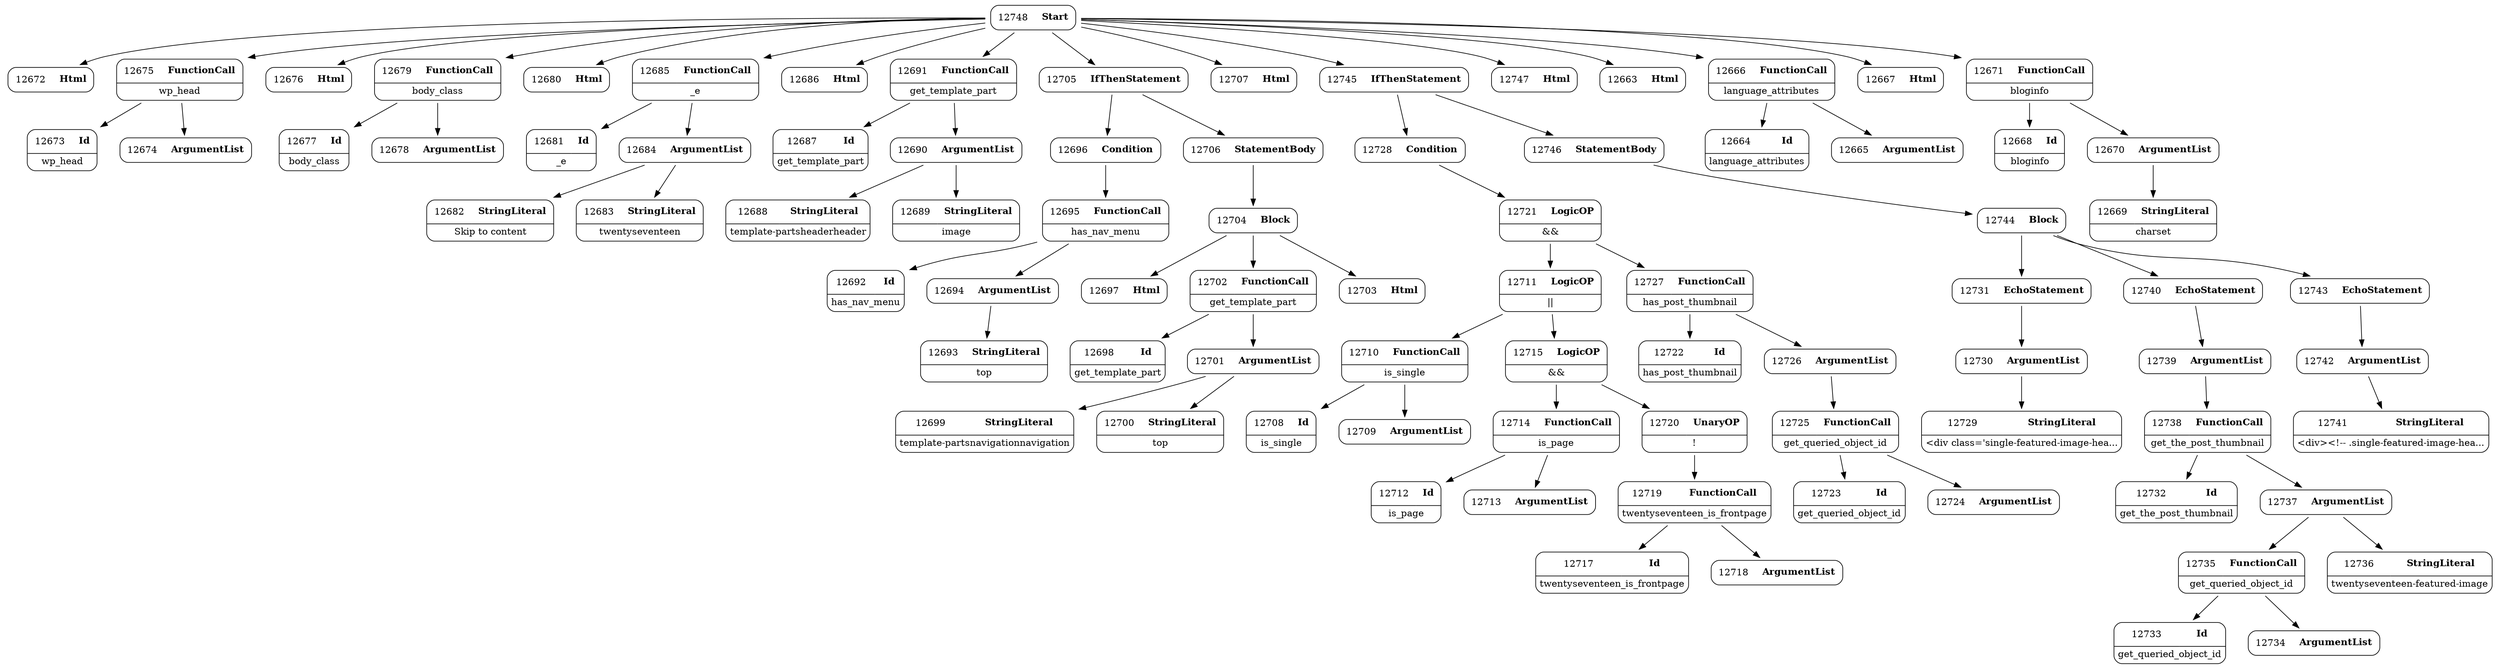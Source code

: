 digraph ast {
node [shape=none];
12672 [label=<<TABLE border='1' cellspacing='0' cellpadding='10' style='rounded' ><TR><TD border='0'>12672</TD><TD border='0'><B>Html</B></TD></TR></TABLE>>];
12673 [label=<<TABLE border='1' cellspacing='0' cellpadding='10' style='rounded' ><TR><TD border='0'>12673</TD><TD border='0'><B>Id</B></TD></TR><HR/><TR><TD border='0' cellpadding='5' colspan='2'>wp_head</TD></TR></TABLE>>];
12674 [label=<<TABLE border='1' cellspacing='0' cellpadding='10' style='rounded' ><TR><TD border='0'>12674</TD><TD border='0'><B>ArgumentList</B></TD></TR></TABLE>>];
12675 [label=<<TABLE border='1' cellspacing='0' cellpadding='10' style='rounded' ><TR><TD border='0'>12675</TD><TD border='0'><B>FunctionCall</B></TD></TR><HR/><TR><TD border='0' cellpadding='5' colspan='2'>wp_head</TD></TR></TABLE>>];
12675 -> 12673 [weight=2];
12675 -> 12674 [weight=2];
12676 [label=<<TABLE border='1' cellspacing='0' cellpadding='10' style='rounded' ><TR><TD border='0'>12676</TD><TD border='0'><B>Html</B></TD></TR></TABLE>>];
12677 [label=<<TABLE border='1' cellspacing='0' cellpadding='10' style='rounded' ><TR><TD border='0'>12677</TD><TD border='0'><B>Id</B></TD></TR><HR/><TR><TD border='0' cellpadding='5' colspan='2'>body_class</TD></TR></TABLE>>];
12678 [label=<<TABLE border='1' cellspacing='0' cellpadding='10' style='rounded' ><TR><TD border='0'>12678</TD><TD border='0'><B>ArgumentList</B></TD></TR></TABLE>>];
12679 [label=<<TABLE border='1' cellspacing='0' cellpadding='10' style='rounded' ><TR><TD border='0'>12679</TD><TD border='0'><B>FunctionCall</B></TD></TR><HR/><TR><TD border='0' cellpadding='5' colspan='2'>body_class</TD></TR></TABLE>>];
12679 -> 12677 [weight=2];
12679 -> 12678 [weight=2];
12680 [label=<<TABLE border='1' cellspacing='0' cellpadding='10' style='rounded' ><TR><TD border='0'>12680</TD><TD border='0'><B>Html</B></TD></TR></TABLE>>];
12681 [label=<<TABLE border='1' cellspacing='0' cellpadding='10' style='rounded' ><TR><TD border='0'>12681</TD><TD border='0'><B>Id</B></TD></TR><HR/><TR><TD border='0' cellpadding='5' colspan='2'>_e</TD></TR></TABLE>>];
12682 [label=<<TABLE border='1' cellspacing='0' cellpadding='10' style='rounded' ><TR><TD border='0'>12682</TD><TD border='0'><B>StringLiteral</B></TD></TR><HR/><TR><TD border='0' cellpadding='5' colspan='2'>Skip to content</TD></TR></TABLE>>];
12683 [label=<<TABLE border='1' cellspacing='0' cellpadding='10' style='rounded' ><TR><TD border='0'>12683</TD><TD border='0'><B>StringLiteral</B></TD></TR><HR/><TR><TD border='0' cellpadding='5' colspan='2'>twentyseventeen</TD></TR></TABLE>>];
12684 [label=<<TABLE border='1' cellspacing='0' cellpadding='10' style='rounded' ><TR><TD border='0'>12684</TD><TD border='0'><B>ArgumentList</B></TD></TR></TABLE>>];
12684 -> 12682 [weight=2];
12684 -> 12683 [weight=2];
12685 [label=<<TABLE border='1' cellspacing='0' cellpadding='10' style='rounded' ><TR><TD border='0'>12685</TD><TD border='0'><B>FunctionCall</B></TD></TR><HR/><TR><TD border='0' cellpadding='5' colspan='2'>_e</TD></TR></TABLE>>];
12685 -> 12681 [weight=2];
12685 -> 12684 [weight=2];
12686 [label=<<TABLE border='1' cellspacing='0' cellpadding='10' style='rounded' ><TR><TD border='0'>12686</TD><TD border='0'><B>Html</B></TD></TR></TABLE>>];
12687 [label=<<TABLE border='1' cellspacing='0' cellpadding='10' style='rounded' ><TR><TD border='0'>12687</TD><TD border='0'><B>Id</B></TD></TR><HR/><TR><TD border='0' cellpadding='5' colspan='2'>get_template_part</TD></TR></TABLE>>];
12688 [label=<<TABLE border='1' cellspacing='0' cellpadding='10' style='rounded' ><TR><TD border='0'>12688</TD><TD border='0'><B>StringLiteral</B></TD></TR><HR/><TR><TD border='0' cellpadding='5' colspan='2'>template-partsheaderheader</TD></TR></TABLE>>];
12689 [label=<<TABLE border='1' cellspacing='0' cellpadding='10' style='rounded' ><TR><TD border='0'>12689</TD><TD border='0'><B>StringLiteral</B></TD></TR><HR/><TR><TD border='0' cellpadding='5' colspan='2'>image</TD></TR></TABLE>>];
12690 [label=<<TABLE border='1' cellspacing='0' cellpadding='10' style='rounded' ><TR><TD border='0'>12690</TD><TD border='0'><B>ArgumentList</B></TD></TR></TABLE>>];
12690 -> 12688 [weight=2];
12690 -> 12689 [weight=2];
12691 [label=<<TABLE border='1' cellspacing='0' cellpadding='10' style='rounded' ><TR><TD border='0'>12691</TD><TD border='0'><B>FunctionCall</B></TD></TR><HR/><TR><TD border='0' cellpadding='5' colspan='2'>get_template_part</TD></TR></TABLE>>];
12691 -> 12687 [weight=2];
12691 -> 12690 [weight=2];
12692 [label=<<TABLE border='1' cellspacing='0' cellpadding='10' style='rounded' ><TR><TD border='0'>12692</TD><TD border='0'><B>Id</B></TD></TR><HR/><TR><TD border='0' cellpadding='5' colspan='2'>has_nav_menu</TD></TR></TABLE>>];
12693 [label=<<TABLE border='1' cellspacing='0' cellpadding='10' style='rounded' ><TR><TD border='0'>12693</TD><TD border='0'><B>StringLiteral</B></TD></TR><HR/><TR><TD border='0' cellpadding='5' colspan='2'>top</TD></TR></TABLE>>];
12694 [label=<<TABLE border='1' cellspacing='0' cellpadding='10' style='rounded' ><TR><TD border='0'>12694</TD><TD border='0'><B>ArgumentList</B></TD></TR></TABLE>>];
12694 -> 12693 [weight=2];
12695 [label=<<TABLE border='1' cellspacing='0' cellpadding='10' style='rounded' ><TR><TD border='0'>12695</TD><TD border='0'><B>FunctionCall</B></TD></TR><HR/><TR><TD border='0' cellpadding='5' colspan='2'>has_nav_menu</TD></TR></TABLE>>];
12695 -> 12692 [weight=2];
12695 -> 12694 [weight=2];
12696 [label=<<TABLE border='1' cellspacing='0' cellpadding='10' style='rounded' ><TR><TD border='0'>12696</TD><TD border='0'><B>Condition</B></TD></TR></TABLE>>];
12696 -> 12695 [weight=2];
12697 [label=<<TABLE border='1' cellspacing='0' cellpadding='10' style='rounded' ><TR><TD border='0'>12697</TD><TD border='0'><B>Html</B></TD></TR></TABLE>>];
12698 [label=<<TABLE border='1' cellspacing='0' cellpadding='10' style='rounded' ><TR><TD border='0'>12698</TD><TD border='0'><B>Id</B></TD></TR><HR/><TR><TD border='0' cellpadding='5' colspan='2'>get_template_part</TD></TR></TABLE>>];
12699 [label=<<TABLE border='1' cellspacing='0' cellpadding='10' style='rounded' ><TR><TD border='0'>12699</TD><TD border='0'><B>StringLiteral</B></TD></TR><HR/><TR><TD border='0' cellpadding='5' colspan='2'>template-partsnavigationnavigation</TD></TR></TABLE>>];
12700 [label=<<TABLE border='1' cellspacing='0' cellpadding='10' style='rounded' ><TR><TD border='0'>12700</TD><TD border='0'><B>StringLiteral</B></TD></TR><HR/><TR><TD border='0' cellpadding='5' colspan='2'>top</TD></TR></TABLE>>];
12701 [label=<<TABLE border='1' cellspacing='0' cellpadding='10' style='rounded' ><TR><TD border='0'>12701</TD><TD border='0'><B>ArgumentList</B></TD></TR></TABLE>>];
12701 -> 12699 [weight=2];
12701 -> 12700 [weight=2];
12702 [label=<<TABLE border='1' cellspacing='0' cellpadding='10' style='rounded' ><TR><TD border='0'>12702</TD><TD border='0'><B>FunctionCall</B></TD></TR><HR/><TR><TD border='0' cellpadding='5' colspan='2'>get_template_part</TD></TR></TABLE>>];
12702 -> 12698 [weight=2];
12702 -> 12701 [weight=2];
12703 [label=<<TABLE border='1' cellspacing='0' cellpadding='10' style='rounded' ><TR><TD border='0'>12703</TD><TD border='0'><B>Html</B></TD></TR></TABLE>>];
12704 [label=<<TABLE border='1' cellspacing='0' cellpadding='10' style='rounded' ><TR><TD border='0'>12704</TD><TD border='0'><B>Block</B></TD></TR></TABLE>>];
12704 -> 12697 [weight=2];
12704 -> 12702 [weight=2];
12704 -> 12703 [weight=2];
12705 [label=<<TABLE border='1' cellspacing='0' cellpadding='10' style='rounded' ><TR><TD border='0'>12705</TD><TD border='0'><B>IfThenStatement</B></TD></TR></TABLE>>];
12705 -> 12696 [weight=2];
12705 -> 12706 [weight=2];
12706 [label=<<TABLE border='1' cellspacing='0' cellpadding='10' style='rounded' ><TR><TD border='0'>12706</TD><TD border='0'><B>StatementBody</B></TD></TR></TABLE>>];
12706 -> 12704 [weight=2];
12707 [label=<<TABLE border='1' cellspacing='0' cellpadding='10' style='rounded' ><TR><TD border='0'>12707</TD><TD border='0'><B>Html</B></TD></TR></TABLE>>];
12708 [label=<<TABLE border='1' cellspacing='0' cellpadding='10' style='rounded' ><TR><TD border='0'>12708</TD><TD border='0'><B>Id</B></TD></TR><HR/><TR><TD border='0' cellpadding='5' colspan='2'>is_single</TD></TR></TABLE>>];
12709 [label=<<TABLE border='1' cellspacing='0' cellpadding='10' style='rounded' ><TR><TD border='0'>12709</TD><TD border='0'><B>ArgumentList</B></TD></TR></TABLE>>];
12710 [label=<<TABLE border='1' cellspacing='0' cellpadding='10' style='rounded' ><TR><TD border='0'>12710</TD><TD border='0'><B>FunctionCall</B></TD></TR><HR/><TR><TD border='0' cellpadding='5' colspan='2'>is_single</TD></TR></TABLE>>];
12710 -> 12708 [weight=2];
12710 -> 12709 [weight=2];
12711 [label=<<TABLE border='1' cellspacing='0' cellpadding='10' style='rounded' ><TR><TD border='0'>12711</TD><TD border='0'><B>LogicOP</B></TD></TR><HR/><TR><TD border='0' cellpadding='5' colspan='2'>||</TD></TR></TABLE>>];
12711 -> 12710 [weight=2];
12711 -> 12715 [weight=2];
12712 [label=<<TABLE border='1' cellspacing='0' cellpadding='10' style='rounded' ><TR><TD border='0'>12712</TD><TD border='0'><B>Id</B></TD></TR><HR/><TR><TD border='0' cellpadding='5' colspan='2'>is_page</TD></TR></TABLE>>];
12713 [label=<<TABLE border='1' cellspacing='0' cellpadding='10' style='rounded' ><TR><TD border='0'>12713</TD><TD border='0'><B>ArgumentList</B></TD></TR></TABLE>>];
12714 [label=<<TABLE border='1' cellspacing='0' cellpadding='10' style='rounded' ><TR><TD border='0'>12714</TD><TD border='0'><B>FunctionCall</B></TD></TR><HR/><TR><TD border='0' cellpadding='5' colspan='2'>is_page</TD></TR></TABLE>>];
12714 -> 12712 [weight=2];
12714 -> 12713 [weight=2];
12715 [label=<<TABLE border='1' cellspacing='0' cellpadding='10' style='rounded' ><TR><TD border='0'>12715</TD><TD border='0'><B>LogicOP</B></TD></TR><HR/><TR><TD border='0' cellpadding='5' colspan='2'>&amp;&amp;</TD></TR></TABLE>>];
12715 -> 12714 [weight=2];
12715 -> 12720 [weight=2];
12717 [label=<<TABLE border='1' cellspacing='0' cellpadding='10' style='rounded' ><TR><TD border='0'>12717</TD><TD border='0'><B>Id</B></TD></TR><HR/><TR><TD border='0' cellpadding='5' colspan='2'>twentyseventeen_is_frontpage</TD></TR></TABLE>>];
12718 [label=<<TABLE border='1' cellspacing='0' cellpadding='10' style='rounded' ><TR><TD border='0'>12718</TD><TD border='0'><B>ArgumentList</B></TD></TR></TABLE>>];
12719 [label=<<TABLE border='1' cellspacing='0' cellpadding='10' style='rounded' ><TR><TD border='0'>12719</TD><TD border='0'><B>FunctionCall</B></TD></TR><HR/><TR><TD border='0' cellpadding='5' colspan='2'>twentyseventeen_is_frontpage</TD></TR></TABLE>>];
12719 -> 12717 [weight=2];
12719 -> 12718 [weight=2];
12720 [label=<<TABLE border='1' cellspacing='0' cellpadding='10' style='rounded' ><TR><TD border='0'>12720</TD><TD border='0'><B>UnaryOP</B></TD></TR><HR/><TR><TD border='0' cellpadding='5' colspan='2'>!</TD></TR></TABLE>>];
12720 -> 12719 [weight=2];
12721 [label=<<TABLE border='1' cellspacing='0' cellpadding='10' style='rounded' ><TR><TD border='0'>12721</TD><TD border='0'><B>LogicOP</B></TD></TR><HR/><TR><TD border='0' cellpadding='5' colspan='2'>&amp;&amp;</TD></TR></TABLE>>];
12721 -> 12711 [weight=2];
12721 -> 12727 [weight=2];
12722 [label=<<TABLE border='1' cellspacing='0' cellpadding='10' style='rounded' ><TR><TD border='0'>12722</TD><TD border='0'><B>Id</B></TD></TR><HR/><TR><TD border='0' cellpadding='5' colspan='2'>has_post_thumbnail</TD></TR></TABLE>>];
12723 [label=<<TABLE border='1' cellspacing='0' cellpadding='10' style='rounded' ><TR><TD border='0'>12723</TD><TD border='0'><B>Id</B></TD></TR><HR/><TR><TD border='0' cellpadding='5' colspan='2'>get_queried_object_id</TD></TR></TABLE>>];
12724 [label=<<TABLE border='1' cellspacing='0' cellpadding='10' style='rounded' ><TR><TD border='0'>12724</TD><TD border='0'><B>ArgumentList</B></TD></TR></TABLE>>];
12725 [label=<<TABLE border='1' cellspacing='0' cellpadding='10' style='rounded' ><TR><TD border='0'>12725</TD><TD border='0'><B>FunctionCall</B></TD></TR><HR/><TR><TD border='0' cellpadding='5' colspan='2'>get_queried_object_id</TD></TR></TABLE>>];
12725 -> 12723 [weight=2];
12725 -> 12724 [weight=2];
12726 [label=<<TABLE border='1' cellspacing='0' cellpadding='10' style='rounded' ><TR><TD border='0'>12726</TD><TD border='0'><B>ArgumentList</B></TD></TR></TABLE>>];
12726 -> 12725 [weight=2];
12727 [label=<<TABLE border='1' cellspacing='0' cellpadding='10' style='rounded' ><TR><TD border='0'>12727</TD><TD border='0'><B>FunctionCall</B></TD></TR><HR/><TR><TD border='0' cellpadding='5' colspan='2'>has_post_thumbnail</TD></TR></TABLE>>];
12727 -> 12722 [weight=2];
12727 -> 12726 [weight=2];
12728 [label=<<TABLE border='1' cellspacing='0' cellpadding='10' style='rounded' ><TR><TD border='0'>12728</TD><TD border='0'><B>Condition</B></TD></TR></TABLE>>];
12728 -> 12721 [weight=2];
12729 [label=<<TABLE border='1' cellspacing='0' cellpadding='10' style='rounded' ><TR><TD border='0'>12729</TD><TD border='0'><B>StringLiteral</B></TD></TR><HR/><TR><TD border='0' cellpadding='5' colspan='2'>&lt;div class='single-featured-image-hea...</TD></TR></TABLE>>];
12730 [label=<<TABLE border='1' cellspacing='0' cellpadding='10' style='rounded' ><TR><TD border='0'>12730</TD><TD border='0'><B>ArgumentList</B></TD></TR></TABLE>>];
12730 -> 12729 [weight=2];
12731 [label=<<TABLE border='1' cellspacing='0' cellpadding='10' style='rounded' ><TR><TD border='0'>12731</TD><TD border='0'><B>EchoStatement</B></TD></TR></TABLE>>];
12731 -> 12730 [weight=2];
12732 [label=<<TABLE border='1' cellspacing='0' cellpadding='10' style='rounded' ><TR><TD border='0'>12732</TD><TD border='0'><B>Id</B></TD></TR><HR/><TR><TD border='0' cellpadding='5' colspan='2'>get_the_post_thumbnail</TD></TR></TABLE>>];
12733 [label=<<TABLE border='1' cellspacing='0' cellpadding='10' style='rounded' ><TR><TD border='0'>12733</TD><TD border='0'><B>Id</B></TD></TR><HR/><TR><TD border='0' cellpadding='5' colspan='2'>get_queried_object_id</TD></TR></TABLE>>];
12734 [label=<<TABLE border='1' cellspacing='0' cellpadding='10' style='rounded' ><TR><TD border='0'>12734</TD><TD border='0'><B>ArgumentList</B></TD></TR></TABLE>>];
12735 [label=<<TABLE border='1' cellspacing='0' cellpadding='10' style='rounded' ><TR><TD border='0'>12735</TD><TD border='0'><B>FunctionCall</B></TD></TR><HR/><TR><TD border='0' cellpadding='5' colspan='2'>get_queried_object_id</TD></TR></TABLE>>];
12735 -> 12733 [weight=2];
12735 -> 12734 [weight=2];
12736 [label=<<TABLE border='1' cellspacing='0' cellpadding='10' style='rounded' ><TR><TD border='0'>12736</TD><TD border='0'><B>StringLiteral</B></TD></TR><HR/><TR><TD border='0' cellpadding='5' colspan='2'>twentyseventeen-featured-image</TD></TR></TABLE>>];
12737 [label=<<TABLE border='1' cellspacing='0' cellpadding='10' style='rounded' ><TR><TD border='0'>12737</TD><TD border='0'><B>ArgumentList</B></TD></TR></TABLE>>];
12737 -> 12735 [weight=2];
12737 -> 12736 [weight=2];
12738 [label=<<TABLE border='1' cellspacing='0' cellpadding='10' style='rounded' ><TR><TD border='0'>12738</TD><TD border='0'><B>FunctionCall</B></TD></TR><HR/><TR><TD border='0' cellpadding='5' colspan='2'>get_the_post_thumbnail</TD></TR></TABLE>>];
12738 -> 12732 [weight=2];
12738 -> 12737 [weight=2];
12739 [label=<<TABLE border='1' cellspacing='0' cellpadding='10' style='rounded' ><TR><TD border='0'>12739</TD><TD border='0'><B>ArgumentList</B></TD></TR></TABLE>>];
12739 -> 12738 [weight=2];
12740 [label=<<TABLE border='1' cellspacing='0' cellpadding='10' style='rounded' ><TR><TD border='0'>12740</TD><TD border='0'><B>EchoStatement</B></TD></TR></TABLE>>];
12740 -> 12739 [weight=2];
12741 [label=<<TABLE border='1' cellspacing='0' cellpadding='10' style='rounded' ><TR><TD border='0'>12741</TD><TD border='0'><B>StringLiteral</B></TD></TR><HR/><TR><TD border='0' cellpadding='5' colspan='2'>&lt;div&gt;&lt;!-- .single-featured-image-hea...</TD></TR></TABLE>>];
12742 [label=<<TABLE border='1' cellspacing='0' cellpadding='10' style='rounded' ><TR><TD border='0'>12742</TD><TD border='0'><B>ArgumentList</B></TD></TR></TABLE>>];
12742 -> 12741 [weight=2];
12743 [label=<<TABLE border='1' cellspacing='0' cellpadding='10' style='rounded' ><TR><TD border='0'>12743</TD><TD border='0'><B>EchoStatement</B></TD></TR></TABLE>>];
12743 -> 12742 [weight=2];
12744 [label=<<TABLE border='1' cellspacing='0' cellpadding='10' style='rounded' ><TR><TD border='0'>12744</TD><TD border='0'><B>Block</B></TD></TR></TABLE>>];
12744 -> 12731 [weight=2];
12744 -> 12740 [weight=2];
12744 -> 12743 [weight=2];
12745 [label=<<TABLE border='1' cellspacing='0' cellpadding='10' style='rounded' ><TR><TD border='0'>12745</TD><TD border='0'><B>IfThenStatement</B></TD></TR></TABLE>>];
12745 -> 12728 [weight=2];
12745 -> 12746 [weight=2];
12746 [label=<<TABLE border='1' cellspacing='0' cellpadding='10' style='rounded' ><TR><TD border='0'>12746</TD><TD border='0'><B>StatementBody</B></TD></TR></TABLE>>];
12746 -> 12744 [weight=2];
12747 [label=<<TABLE border='1' cellspacing='0' cellpadding='10' style='rounded' ><TR><TD border='0'>12747</TD><TD border='0'><B>Html</B></TD></TR></TABLE>>];
12748 [label=<<TABLE border='1' cellspacing='0' cellpadding='10' style='rounded' ><TR><TD border='0'>12748</TD><TD border='0'><B>Start</B></TD></TR></TABLE>>];
12748 -> 12663 [weight=2];
12748 -> 12666 [weight=2];
12748 -> 12667 [weight=2];
12748 -> 12671 [weight=2];
12748 -> 12672 [weight=2];
12748 -> 12675 [weight=2];
12748 -> 12676 [weight=2];
12748 -> 12679 [weight=2];
12748 -> 12680 [weight=2];
12748 -> 12685 [weight=2];
12748 -> 12686 [weight=2];
12748 -> 12691 [weight=2];
12748 -> 12705 [weight=2];
12748 -> 12707 [weight=2];
12748 -> 12745 [weight=2];
12748 -> 12747 [weight=2];
12663 [label=<<TABLE border='1' cellspacing='0' cellpadding='10' style='rounded' ><TR><TD border='0'>12663</TD><TD border='0'><B>Html</B></TD></TR></TABLE>>];
12664 [label=<<TABLE border='1' cellspacing='0' cellpadding='10' style='rounded' ><TR><TD border='0'>12664</TD><TD border='0'><B>Id</B></TD></TR><HR/><TR><TD border='0' cellpadding='5' colspan='2'>language_attributes</TD></TR></TABLE>>];
12665 [label=<<TABLE border='1' cellspacing='0' cellpadding='10' style='rounded' ><TR><TD border='0'>12665</TD><TD border='0'><B>ArgumentList</B></TD></TR></TABLE>>];
12666 [label=<<TABLE border='1' cellspacing='0' cellpadding='10' style='rounded' ><TR><TD border='0'>12666</TD><TD border='0'><B>FunctionCall</B></TD></TR><HR/><TR><TD border='0' cellpadding='5' colspan='2'>language_attributes</TD></TR></TABLE>>];
12666 -> 12664 [weight=2];
12666 -> 12665 [weight=2];
12667 [label=<<TABLE border='1' cellspacing='0' cellpadding='10' style='rounded' ><TR><TD border='0'>12667</TD><TD border='0'><B>Html</B></TD></TR></TABLE>>];
12668 [label=<<TABLE border='1' cellspacing='0' cellpadding='10' style='rounded' ><TR><TD border='0'>12668</TD><TD border='0'><B>Id</B></TD></TR><HR/><TR><TD border='0' cellpadding='5' colspan='2'>bloginfo</TD></TR></TABLE>>];
12669 [label=<<TABLE border='1' cellspacing='0' cellpadding='10' style='rounded' ><TR><TD border='0'>12669</TD><TD border='0'><B>StringLiteral</B></TD></TR><HR/><TR><TD border='0' cellpadding='5' colspan='2'>charset</TD></TR></TABLE>>];
12670 [label=<<TABLE border='1' cellspacing='0' cellpadding='10' style='rounded' ><TR><TD border='0'>12670</TD><TD border='0'><B>ArgumentList</B></TD></TR></TABLE>>];
12670 -> 12669 [weight=2];
12671 [label=<<TABLE border='1' cellspacing='0' cellpadding='10' style='rounded' ><TR><TD border='0'>12671</TD><TD border='0'><B>FunctionCall</B></TD></TR><HR/><TR><TD border='0' cellpadding='5' colspan='2'>bloginfo</TD></TR></TABLE>>];
12671 -> 12668 [weight=2];
12671 -> 12670 [weight=2];
}
